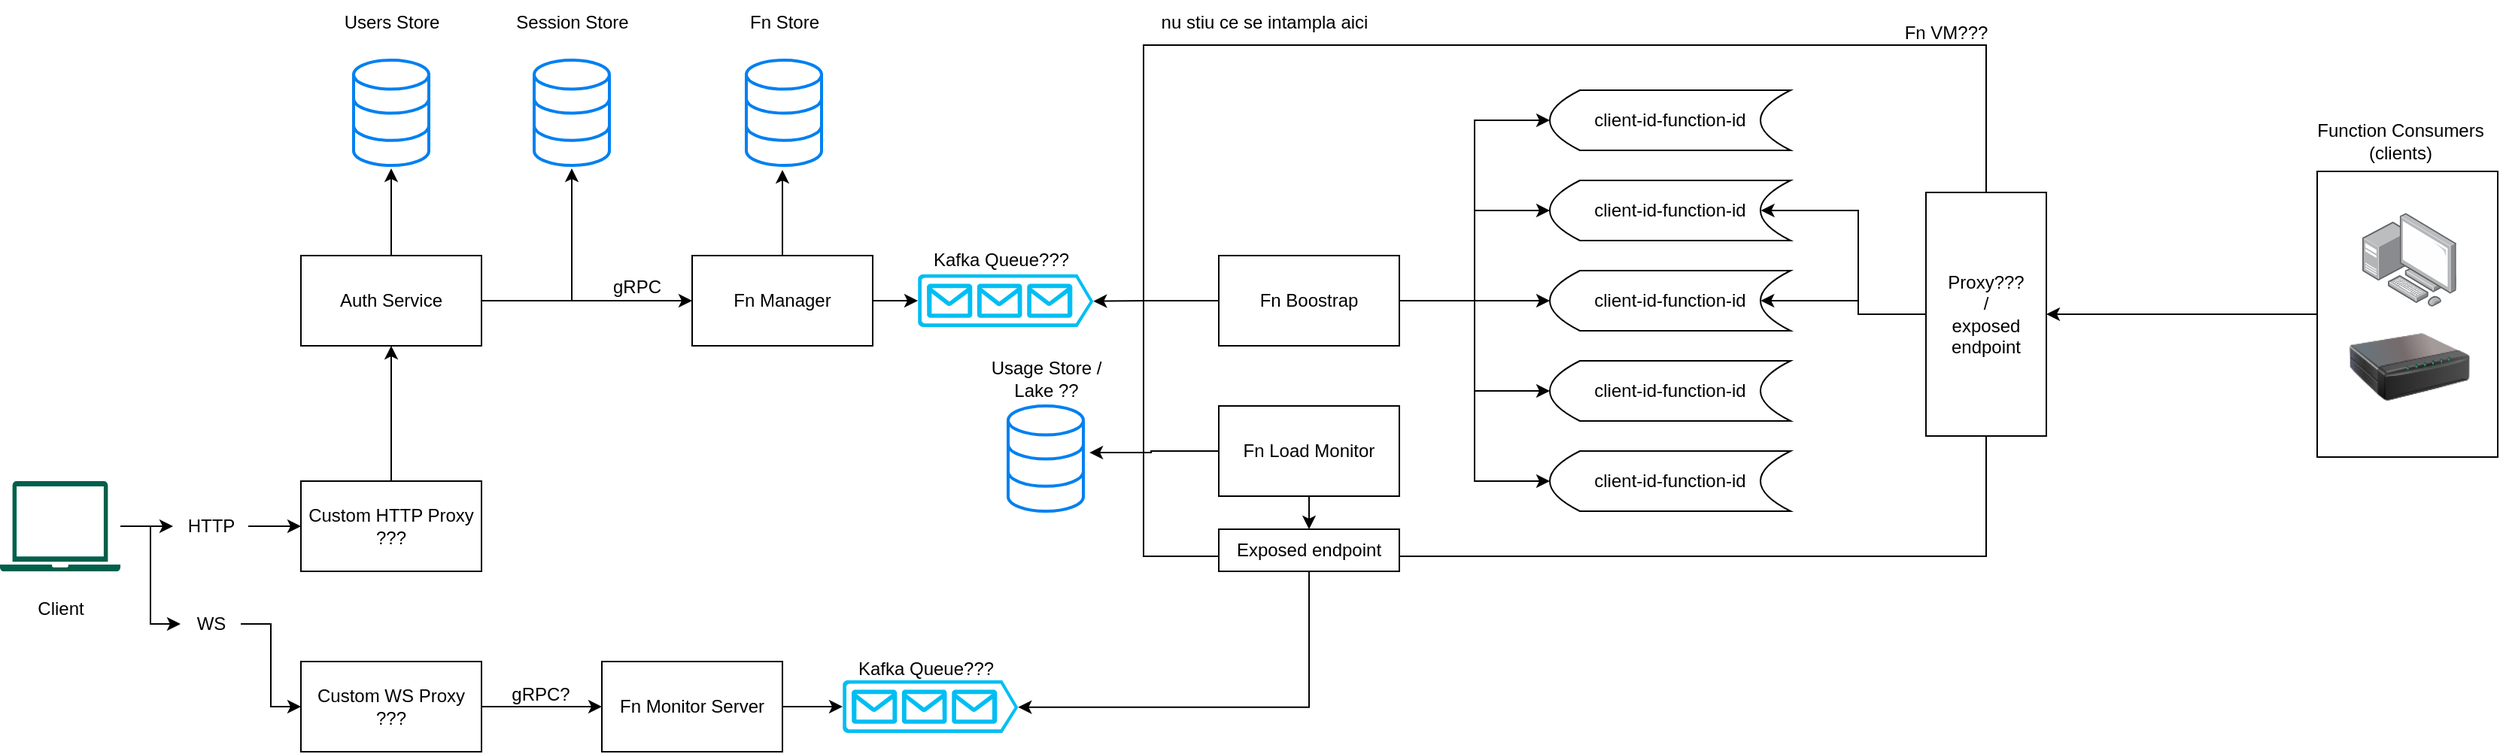 <mxfile version="24.1.0" type="device">
  <diagram name="Page-1" id="rhVmb61YmbHZ96Oh--cO">
    <mxGraphModel dx="1895" dy="1826" grid="1" gridSize="10" guides="1" tooltips="1" connect="1" arrows="1" fold="1" page="1" pageScale="1" pageWidth="850" pageHeight="1100" math="0" shadow="0">
      <root>
        <mxCell id="0" />
        <mxCell id="1" parent="0" />
        <mxCell id="MZHNydHtLXcJERCRwnDj-41" value="" style="rounded=0;whiteSpace=wrap;html=1;fillColor=none;" vertex="1" parent="1">
          <mxGeometry x="800" y="160" width="560" height="340" as="geometry" />
        </mxCell>
        <mxCell id="MZHNydHtLXcJERCRwnDj-17" style="edgeStyle=orthogonalEdgeStyle;rounded=0;orthogonalLoop=1;jettySize=auto;html=1;entryX=0;entryY=0.5;entryDx=0;entryDy=0;" edge="1" parent="1" source="MZHNydHtLXcJERCRwnDj-18" target="MZHNydHtLXcJERCRwnDj-8">
          <mxGeometry relative="1" as="geometry" />
        </mxCell>
        <mxCell id="MZHNydHtLXcJERCRwnDj-21" style="edgeStyle=orthogonalEdgeStyle;rounded=0;orthogonalLoop=1;jettySize=auto;html=1;entryX=0;entryY=0.5;entryDx=0;entryDy=0;" edge="1" parent="1" source="MZHNydHtLXcJERCRwnDj-22" target="MZHNydHtLXcJERCRwnDj-20">
          <mxGeometry relative="1" as="geometry" />
        </mxCell>
        <mxCell id="MZHNydHtLXcJERCRwnDj-1" value="" style="sketch=0;pointerEvents=1;shadow=0;dashed=0;html=1;strokeColor=none;fillColor=#005F4B;labelPosition=center;verticalLabelPosition=bottom;verticalAlign=top;align=center;outlineConnect=0;shape=mxgraph.veeam2.laptop;" vertex="1" parent="1">
          <mxGeometry x="40" y="450" width="80" height="60" as="geometry" />
        </mxCell>
        <mxCell id="MZHNydHtLXcJERCRwnDj-2" value="Client" style="text;html=1;align=center;verticalAlign=middle;resizable=0;points=[];autosize=1;strokeColor=none;fillColor=none;" vertex="1" parent="1">
          <mxGeometry x="55" y="520" width="50" height="30" as="geometry" />
        </mxCell>
        <mxCell id="MZHNydHtLXcJERCRwnDj-35" style="edgeStyle=orthogonalEdgeStyle;rounded=0;orthogonalLoop=1;jettySize=auto;html=1;entryX=0;entryY=0.5;entryDx=0;entryDy=0;" edge="1" parent="1" source="MZHNydHtLXcJERCRwnDj-3" target="MZHNydHtLXcJERCRwnDj-9">
          <mxGeometry relative="1" as="geometry" />
        </mxCell>
        <mxCell id="MZHNydHtLXcJERCRwnDj-3" value="Auth Service" style="rounded=0;whiteSpace=wrap;html=1;" vertex="1" parent="1">
          <mxGeometry x="240" y="300" width="120" height="60" as="geometry" />
        </mxCell>
        <mxCell id="MZHNydHtLXcJERCRwnDj-4" value="" style="html=1;verticalLabelPosition=bottom;align=center;labelBackgroundColor=#ffffff;verticalAlign=top;strokeWidth=2;strokeColor=#0080F0;shadow=0;dashed=0;shape=mxgraph.ios7.icons.data;" vertex="1" parent="1">
          <mxGeometry x="275" y="170" width="50" height="70" as="geometry" />
        </mxCell>
        <mxCell id="MZHNydHtLXcJERCRwnDj-5" value="Users Store" style="text;html=1;align=center;verticalAlign=middle;resizable=0;points=[];autosize=1;strokeColor=none;fillColor=none;" vertex="1" parent="1">
          <mxGeometry x="255" y="130" width="90" height="30" as="geometry" />
        </mxCell>
        <mxCell id="MZHNydHtLXcJERCRwnDj-6" value="" style="html=1;verticalLabelPosition=bottom;align=center;labelBackgroundColor=#ffffff;verticalAlign=top;strokeWidth=2;strokeColor=#0080F0;shadow=0;dashed=0;shape=mxgraph.ios7.icons.data;" vertex="1" parent="1">
          <mxGeometry x="395" y="170" width="50" height="70" as="geometry" />
        </mxCell>
        <mxCell id="MZHNydHtLXcJERCRwnDj-7" value="Session Store" style="text;html=1;align=center;verticalAlign=middle;resizable=0;points=[];autosize=1;strokeColor=none;fillColor=none;" vertex="1" parent="1">
          <mxGeometry x="370" y="130" width="100" height="30" as="geometry" />
        </mxCell>
        <mxCell id="MZHNydHtLXcJERCRwnDj-16" style="edgeStyle=orthogonalEdgeStyle;rounded=0;orthogonalLoop=1;jettySize=auto;html=1;entryX=0.5;entryY=1;entryDx=0;entryDy=0;" edge="1" parent="1" source="MZHNydHtLXcJERCRwnDj-8" target="MZHNydHtLXcJERCRwnDj-3">
          <mxGeometry relative="1" as="geometry" />
        </mxCell>
        <mxCell id="MZHNydHtLXcJERCRwnDj-8" value="Custom HTTP Proxy&lt;div&gt;???&lt;/div&gt;" style="rounded=0;whiteSpace=wrap;html=1;" vertex="1" parent="1">
          <mxGeometry x="240" y="450" width="120" height="60" as="geometry" />
        </mxCell>
        <mxCell id="MZHNydHtLXcJERCRwnDj-9" value="Fn Manager" style="rounded=0;whiteSpace=wrap;html=1;" vertex="1" parent="1">
          <mxGeometry x="500" y="300" width="120" height="60" as="geometry" />
        </mxCell>
        <mxCell id="MZHNydHtLXcJERCRwnDj-10" value="Fn Monitor Server" style="rounded=0;whiteSpace=wrap;html=1;" vertex="1" parent="1">
          <mxGeometry x="440" y="570" width="120" height="60" as="geometry" />
        </mxCell>
        <mxCell id="MZHNydHtLXcJERCRwnDj-11" value="" style="html=1;verticalLabelPosition=bottom;align=center;labelBackgroundColor=#ffffff;verticalAlign=top;strokeWidth=2;strokeColor=#0080F0;shadow=0;dashed=0;shape=mxgraph.ios7.icons.data;" vertex="1" parent="1">
          <mxGeometry x="536" y="170" width="50" height="70" as="geometry" />
        </mxCell>
        <mxCell id="MZHNydHtLXcJERCRwnDj-12" value="Fn Store" style="text;html=1;align=center;verticalAlign=middle;resizable=0;points=[];autosize=1;strokeColor=none;fillColor=none;" vertex="1" parent="1">
          <mxGeometry x="526" y="130" width="70" height="30" as="geometry" />
        </mxCell>
        <mxCell id="MZHNydHtLXcJERCRwnDj-49" style="edgeStyle=orthogonalEdgeStyle;rounded=0;orthogonalLoop=1;jettySize=auto;html=1;entryX=0;entryY=0.5;entryDx=0;entryDy=0;" edge="1" parent="1" source="MZHNydHtLXcJERCRwnDj-13" target="MZHNydHtLXcJERCRwnDj-44">
          <mxGeometry relative="1" as="geometry" />
        </mxCell>
        <mxCell id="MZHNydHtLXcJERCRwnDj-50" style="edgeStyle=orthogonalEdgeStyle;rounded=0;orthogonalLoop=1;jettySize=auto;html=1;entryX=0;entryY=0.5;entryDx=0;entryDy=0;" edge="1" parent="1" source="MZHNydHtLXcJERCRwnDj-13" target="MZHNydHtLXcJERCRwnDj-45">
          <mxGeometry relative="1" as="geometry" />
        </mxCell>
        <mxCell id="MZHNydHtLXcJERCRwnDj-51" style="edgeStyle=orthogonalEdgeStyle;rounded=0;orthogonalLoop=1;jettySize=auto;html=1;entryX=0;entryY=0.5;entryDx=0;entryDy=0;" edge="1" parent="1" source="MZHNydHtLXcJERCRwnDj-13" target="MZHNydHtLXcJERCRwnDj-46">
          <mxGeometry relative="1" as="geometry" />
        </mxCell>
        <mxCell id="MZHNydHtLXcJERCRwnDj-52" style="edgeStyle=orthogonalEdgeStyle;rounded=0;orthogonalLoop=1;jettySize=auto;html=1;entryX=0;entryY=0.5;entryDx=0;entryDy=0;" edge="1" parent="1" source="MZHNydHtLXcJERCRwnDj-13" target="MZHNydHtLXcJERCRwnDj-47">
          <mxGeometry relative="1" as="geometry" />
        </mxCell>
        <mxCell id="MZHNydHtLXcJERCRwnDj-53" style="edgeStyle=orthogonalEdgeStyle;rounded=0;orthogonalLoop=1;jettySize=auto;html=1;entryX=0;entryY=0.5;entryDx=0;entryDy=0;" edge="1" parent="1" source="MZHNydHtLXcJERCRwnDj-13" target="MZHNydHtLXcJERCRwnDj-48">
          <mxGeometry relative="1" as="geometry" />
        </mxCell>
        <mxCell id="MZHNydHtLXcJERCRwnDj-13" value="Fn Boostrap" style="rounded=0;whiteSpace=wrap;html=1;" vertex="1" parent="1">
          <mxGeometry x="850" y="300" width="120" height="60" as="geometry" />
        </mxCell>
        <mxCell id="MZHNydHtLXcJERCRwnDj-14" value="" style="verticalLabelPosition=bottom;html=1;verticalAlign=top;align=center;strokeColor=none;fillColor=#00BEF2;shape=mxgraph.azure.queue_generic;pointerEvents=1;" vertex="1" parent="1">
          <mxGeometry x="650" y="312.5" width="116.67" height="35" as="geometry" />
        </mxCell>
        <mxCell id="MZHNydHtLXcJERCRwnDj-15" value="Kafka Queue???" style="text;html=1;align=center;verticalAlign=middle;resizable=0;points=[];autosize=1;strokeColor=none;fillColor=none;" vertex="1" parent="1">
          <mxGeometry x="650" y="288" width="110" height="30" as="geometry" />
        </mxCell>
        <mxCell id="MZHNydHtLXcJERCRwnDj-25" style="edgeStyle=orthogonalEdgeStyle;rounded=0;orthogonalLoop=1;jettySize=auto;html=1;entryX=0;entryY=0.5;entryDx=0;entryDy=0;" edge="1" parent="1" source="MZHNydHtLXcJERCRwnDj-20" target="MZHNydHtLXcJERCRwnDj-10">
          <mxGeometry relative="1" as="geometry" />
        </mxCell>
        <mxCell id="MZHNydHtLXcJERCRwnDj-20" value="Custom WS Proxy&lt;div&gt;???&lt;/div&gt;" style="rounded=0;whiteSpace=wrap;html=1;" vertex="1" parent="1">
          <mxGeometry x="240" y="570" width="120" height="60" as="geometry" />
        </mxCell>
        <mxCell id="MZHNydHtLXcJERCRwnDj-23" value="" style="edgeStyle=orthogonalEdgeStyle;rounded=0;orthogonalLoop=1;jettySize=auto;html=1;entryX=0;entryY=0.5;entryDx=0;entryDy=0;" edge="1" parent="1" source="MZHNydHtLXcJERCRwnDj-1" target="MZHNydHtLXcJERCRwnDj-22">
          <mxGeometry relative="1" as="geometry">
            <mxPoint x="120" y="480" as="sourcePoint" />
            <mxPoint x="240" y="600" as="targetPoint" />
          </mxGeometry>
        </mxCell>
        <mxCell id="MZHNydHtLXcJERCRwnDj-22" value="WS" style="text;html=1;align=center;verticalAlign=middle;resizable=0;points=[];autosize=1;strokeColor=none;fillColor=none;" vertex="1" parent="1">
          <mxGeometry x="160" y="530" width="40" height="30" as="geometry" />
        </mxCell>
        <mxCell id="MZHNydHtLXcJERCRwnDj-24" value="" style="edgeStyle=orthogonalEdgeStyle;rounded=0;orthogonalLoop=1;jettySize=auto;html=1;entryX=0;entryY=0.5;entryDx=0;entryDy=0;" edge="1" parent="1" source="MZHNydHtLXcJERCRwnDj-1" target="MZHNydHtLXcJERCRwnDj-18">
          <mxGeometry relative="1" as="geometry">
            <mxPoint x="120" y="480" as="sourcePoint" />
            <mxPoint x="240" y="480" as="targetPoint" />
          </mxGeometry>
        </mxCell>
        <mxCell id="MZHNydHtLXcJERCRwnDj-18" value="HTTP" style="text;html=1;align=center;verticalAlign=middle;resizable=0;points=[];autosize=1;strokeColor=none;fillColor=none;" vertex="1" parent="1">
          <mxGeometry x="155" y="465" width="50" height="30" as="geometry" />
        </mxCell>
        <mxCell id="MZHNydHtLXcJERCRwnDj-26" value="gRPC?" style="text;html=1;align=center;verticalAlign=middle;resizable=0;points=[];autosize=1;strokeColor=none;fillColor=none;" vertex="1" parent="1">
          <mxGeometry x="369" y="577" width="60" height="30" as="geometry" />
        </mxCell>
        <mxCell id="MZHNydHtLXcJERCRwnDj-29" value="" style="verticalLabelPosition=bottom;html=1;verticalAlign=top;align=center;strokeColor=none;fillColor=#00BEF2;shape=mxgraph.azure.queue_generic;pointerEvents=1;" vertex="1" parent="1">
          <mxGeometry x="600" y="582.5" width="116.67" height="35" as="geometry" />
        </mxCell>
        <mxCell id="MZHNydHtLXcJERCRwnDj-30" value="Kafka Queue???" style="text;html=1;align=center;verticalAlign=middle;resizable=0;points=[];autosize=1;strokeColor=none;fillColor=none;" vertex="1" parent="1">
          <mxGeometry x="600" y="560" width="110" height="30" as="geometry" />
        </mxCell>
        <mxCell id="MZHNydHtLXcJERCRwnDj-31" style="edgeStyle=orthogonalEdgeStyle;rounded=0;orthogonalLoop=1;jettySize=auto;html=1;entryX=0;entryY=0.5;entryDx=0;entryDy=0;entryPerimeter=0;" edge="1" parent="1" source="MZHNydHtLXcJERCRwnDj-10" target="MZHNydHtLXcJERCRwnDj-29">
          <mxGeometry relative="1" as="geometry" />
        </mxCell>
        <mxCell id="MZHNydHtLXcJERCRwnDj-33" style="edgeStyle=orthogonalEdgeStyle;rounded=0;orthogonalLoop=1;jettySize=auto;html=1;entryX=0.5;entryY=1.029;entryDx=0;entryDy=0;entryPerimeter=0;" edge="1" parent="1" source="MZHNydHtLXcJERCRwnDj-3" target="MZHNydHtLXcJERCRwnDj-4">
          <mxGeometry relative="1" as="geometry" />
        </mxCell>
        <mxCell id="MZHNydHtLXcJERCRwnDj-34" style="edgeStyle=orthogonalEdgeStyle;rounded=0;orthogonalLoop=1;jettySize=auto;html=1;entryX=0.5;entryY=1.029;entryDx=0;entryDy=0;entryPerimeter=0;" edge="1" parent="1" source="MZHNydHtLXcJERCRwnDj-3" target="MZHNydHtLXcJERCRwnDj-6">
          <mxGeometry relative="1" as="geometry" />
        </mxCell>
        <mxCell id="MZHNydHtLXcJERCRwnDj-36" value="gRPC" style="text;html=1;align=center;verticalAlign=middle;resizable=0;points=[];autosize=1;strokeColor=none;fillColor=none;" vertex="1" parent="1">
          <mxGeometry x="433" y="306" width="60" height="30" as="geometry" />
        </mxCell>
        <mxCell id="MZHNydHtLXcJERCRwnDj-37" style="edgeStyle=orthogonalEdgeStyle;rounded=0;orthogonalLoop=1;jettySize=auto;html=1;entryX=0.48;entryY=1.043;entryDx=0;entryDy=0;entryPerimeter=0;" edge="1" parent="1" source="MZHNydHtLXcJERCRwnDj-9" target="MZHNydHtLXcJERCRwnDj-11">
          <mxGeometry relative="1" as="geometry" />
        </mxCell>
        <mxCell id="MZHNydHtLXcJERCRwnDj-38" style="edgeStyle=orthogonalEdgeStyle;rounded=0;orthogonalLoop=1;jettySize=auto;html=1;entryX=0;entryY=0.5;entryDx=0;entryDy=0;entryPerimeter=0;" edge="1" parent="1" source="MZHNydHtLXcJERCRwnDj-9" target="MZHNydHtLXcJERCRwnDj-14">
          <mxGeometry relative="1" as="geometry" />
        </mxCell>
        <mxCell id="MZHNydHtLXcJERCRwnDj-42" value="Fn VM???" style="text;html=1;align=center;verticalAlign=middle;resizable=0;points=[];autosize=1;strokeColor=none;fillColor=none;" vertex="1" parent="1">
          <mxGeometry x="1293" y="137" width="80" height="30" as="geometry" />
        </mxCell>
        <mxCell id="MZHNydHtLXcJERCRwnDj-44" value="client-id-function-id" style="shape=dataStorage;whiteSpace=wrap;html=1;fixedSize=1;" vertex="1" parent="1">
          <mxGeometry x="1070" y="190" width="160" height="40" as="geometry" />
        </mxCell>
        <mxCell id="MZHNydHtLXcJERCRwnDj-45" value="client-id-function-id" style="shape=dataStorage;whiteSpace=wrap;html=1;fixedSize=1;" vertex="1" parent="1">
          <mxGeometry x="1070" y="250" width="160" height="40" as="geometry" />
        </mxCell>
        <mxCell id="MZHNydHtLXcJERCRwnDj-46" value="client-id-function-id" style="shape=dataStorage;whiteSpace=wrap;html=1;fixedSize=1;" vertex="1" parent="1">
          <mxGeometry x="1070" y="310" width="160" height="40" as="geometry" />
        </mxCell>
        <mxCell id="MZHNydHtLXcJERCRwnDj-47" value="client-id-function-id" style="shape=dataStorage;whiteSpace=wrap;html=1;fixedSize=1;" vertex="1" parent="1">
          <mxGeometry x="1070" y="370" width="160" height="40" as="geometry" />
        </mxCell>
        <mxCell id="MZHNydHtLXcJERCRwnDj-48" value="client-id-function-id" style="shape=dataStorage;whiteSpace=wrap;html=1;fixedSize=1;" vertex="1" parent="1">
          <mxGeometry x="1070" y="430" width="160" height="40" as="geometry" />
        </mxCell>
        <mxCell id="MZHNydHtLXcJERCRwnDj-55" value="" style="image;points=[];aspect=fixed;html=1;align=center;shadow=0;dashed=0;image=img/lib/allied_telesis/computer_and_terminals/Personal_Computer_with_Server.svg;" vertex="1" parent="1">
          <mxGeometry x="1610" y="271.6" width="62.4" height="62.4" as="geometry" />
        </mxCell>
        <mxCell id="MZHNydHtLXcJERCRwnDj-56" value="" style="image;html=1;image=img/lib/clip_art/networking/Print_Server_128x128.png" vertex="1" parent="1">
          <mxGeometry x="1601.2" y="334" width="80" height="80" as="geometry" />
        </mxCell>
        <mxCell id="MZHNydHtLXcJERCRwnDj-64" style="edgeStyle=orthogonalEdgeStyle;rounded=0;orthogonalLoop=1;jettySize=auto;html=1;entryX=1;entryY=0.5;entryDx=0;entryDy=0;" edge="1" parent="1" source="MZHNydHtLXcJERCRwnDj-57" target="MZHNydHtLXcJERCRwnDj-59">
          <mxGeometry relative="1" as="geometry" />
        </mxCell>
        <mxCell id="MZHNydHtLXcJERCRwnDj-57" value="" style="rounded=0;whiteSpace=wrap;html=1;fillColor=none;" vertex="1" parent="1">
          <mxGeometry x="1580" y="244" width="120" height="190" as="geometry" />
        </mxCell>
        <mxCell id="MZHNydHtLXcJERCRwnDj-58" value="Function Consumers&lt;div&gt;(clients)&lt;/div&gt;" style="text;html=1;align=center;verticalAlign=middle;resizable=0;points=[];autosize=1;strokeColor=none;fillColor=none;" vertex="1" parent="1">
          <mxGeometry x="1570" y="204" width="130" height="40" as="geometry" />
        </mxCell>
        <mxCell id="MZHNydHtLXcJERCRwnDj-59" value="Proxy???&lt;div&gt;/&lt;/div&gt;&lt;div&gt;exposed&lt;/div&gt;&lt;div&gt;endpoint&lt;/div&gt;" style="rounded=0;whiteSpace=wrap;html=1;" vertex="1" parent="1">
          <mxGeometry x="1320" y="258" width="80" height="162" as="geometry" />
        </mxCell>
        <mxCell id="MZHNydHtLXcJERCRwnDj-61" style="edgeStyle=orthogonalEdgeStyle;rounded=0;orthogonalLoop=1;jettySize=auto;html=1;entryX=0.876;entryY=0.499;entryDx=0;entryDy=0;entryPerimeter=0;" edge="1" parent="1" source="MZHNydHtLXcJERCRwnDj-59" target="MZHNydHtLXcJERCRwnDj-46">
          <mxGeometry relative="1" as="geometry" />
        </mxCell>
        <mxCell id="MZHNydHtLXcJERCRwnDj-62" style="edgeStyle=orthogonalEdgeStyle;rounded=0;orthogonalLoop=1;jettySize=auto;html=1;entryX=0.877;entryY=0.499;entryDx=0;entryDy=0;entryPerimeter=0;" edge="1" parent="1" source="MZHNydHtLXcJERCRwnDj-59" target="MZHNydHtLXcJERCRwnDj-45">
          <mxGeometry relative="1" as="geometry" />
        </mxCell>
        <mxCell id="MZHNydHtLXcJERCRwnDj-72" style="edgeStyle=orthogonalEdgeStyle;rounded=0;orthogonalLoop=1;jettySize=auto;html=1;entryX=0.5;entryY=0;entryDx=0;entryDy=0;" edge="1" parent="1" source="MZHNydHtLXcJERCRwnDj-65" target="MZHNydHtLXcJERCRwnDj-71">
          <mxGeometry relative="1" as="geometry" />
        </mxCell>
        <mxCell id="MZHNydHtLXcJERCRwnDj-65" value="Fn Load Monitor" style="rounded=0;whiteSpace=wrap;html=1;" vertex="1" parent="1">
          <mxGeometry x="850" y="400" width="120" height="60" as="geometry" />
        </mxCell>
        <mxCell id="MZHNydHtLXcJERCRwnDj-66" value="" style="html=1;verticalLabelPosition=bottom;align=center;labelBackgroundColor=#ffffff;verticalAlign=top;strokeWidth=2;strokeColor=#0080F0;shadow=0;dashed=0;shape=mxgraph.ios7.icons.data;" vertex="1" parent="1">
          <mxGeometry x="710" y="400" width="50" height="70" as="geometry" />
        </mxCell>
        <mxCell id="MZHNydHtLXcJERCRwnDj-67" value="Usage Store /&lt;div&gt;Lake ??&lt;/div&gt;" style="text;html=1;align=center;verticalAlign=middle;resizable=0;points=[];autosize=1;strokeColor=none;fillColor=none;" vertex="1" parent="1">
          <mxGeometry x="685" y="362" width="100" height="40" as="geometry" />
        </mxCell>
        <mxCell id="MZHNydHtLXcJERCRwnDj-68" style="edgeStyle=orthogonalEdgeStyle;rounded=0;orthogonalLoop=1;jettySize=auto;html=1;entryX=1.081;entryY=0.443;entryDx=0;entryDy=0;entryPerimeter=0;" edge="1" parent="1" source="MZHNydHtLXcJERCRwnDj-65" target="MZHNydHtLXcJERCRwnDj-66">
          <mxGeometry relative="1" as="geometry" />
        </mxCell>
        <mxCell id="MZHNydHtLXcJERCRwnDj-71" value="Exposed endpoint" style="rounded=0;whiteSpace=wrap;html=1;" vertex="1" parent="1">
          <mxGeometry x="850" y="482" width="120" height="28" as="geometry" />
        </mxCell>
        <mxCell id="MZHNydHtLXcJERCRwnDj-73" style="edgeStyle=orthogonalEdgeStyle;rounded=0;orthogonalLoop=1;jettySize=auto;html=1;entryX=1;entryY=0.51;entryDx=0;entryDy=0;entryPerimeter=0;" edge="1" parent="1" source="MZHNydHtLXcJERCRwnDj-71" target="MZHNydHtLXcJERCRwnDj-29">
          <mxGeometry relative="1" as="geometry">
            <Array as="points">
              <mxPoint x="910" y="600" />
            </Array>
          </mxGeometry>
        </mxCell>
        <mxCell id="MZHNydHtLXcJERCRwnDj-74" style="edgeStyle=orthogonalEdgeStyle;rounded=0;orthogonalLoop=1;jettySize=auto;html=1;entryX=1;entryY=0.51;entryDx=0;entryDy=0;entryPerimeter=0;" edge="1" parent="1" source="MZHNydHtLXcJERCRwnDj-13" target="MZHNydHtLXcJERCRwnDj-14">
          <mxGeometry relative="1" as="geometry" />
        </mxCell>
        <mxCell id="MZHNydHtLXcJERCRwnDj-75" value="nu stiu ce se intampla aici" style="text;html=1;align=center;verticalAlign=middle;resizable=0;points=[];autosize=1;strokeColor=none;fillColor=none;" vertex="1" parent="1">
          <mxGeometry x="800" y="130" width="160" height="30" as="geometry" />
        </mxCell>
      </root>
    </mxGraphModel>
  </diagram>
</mxfile>
